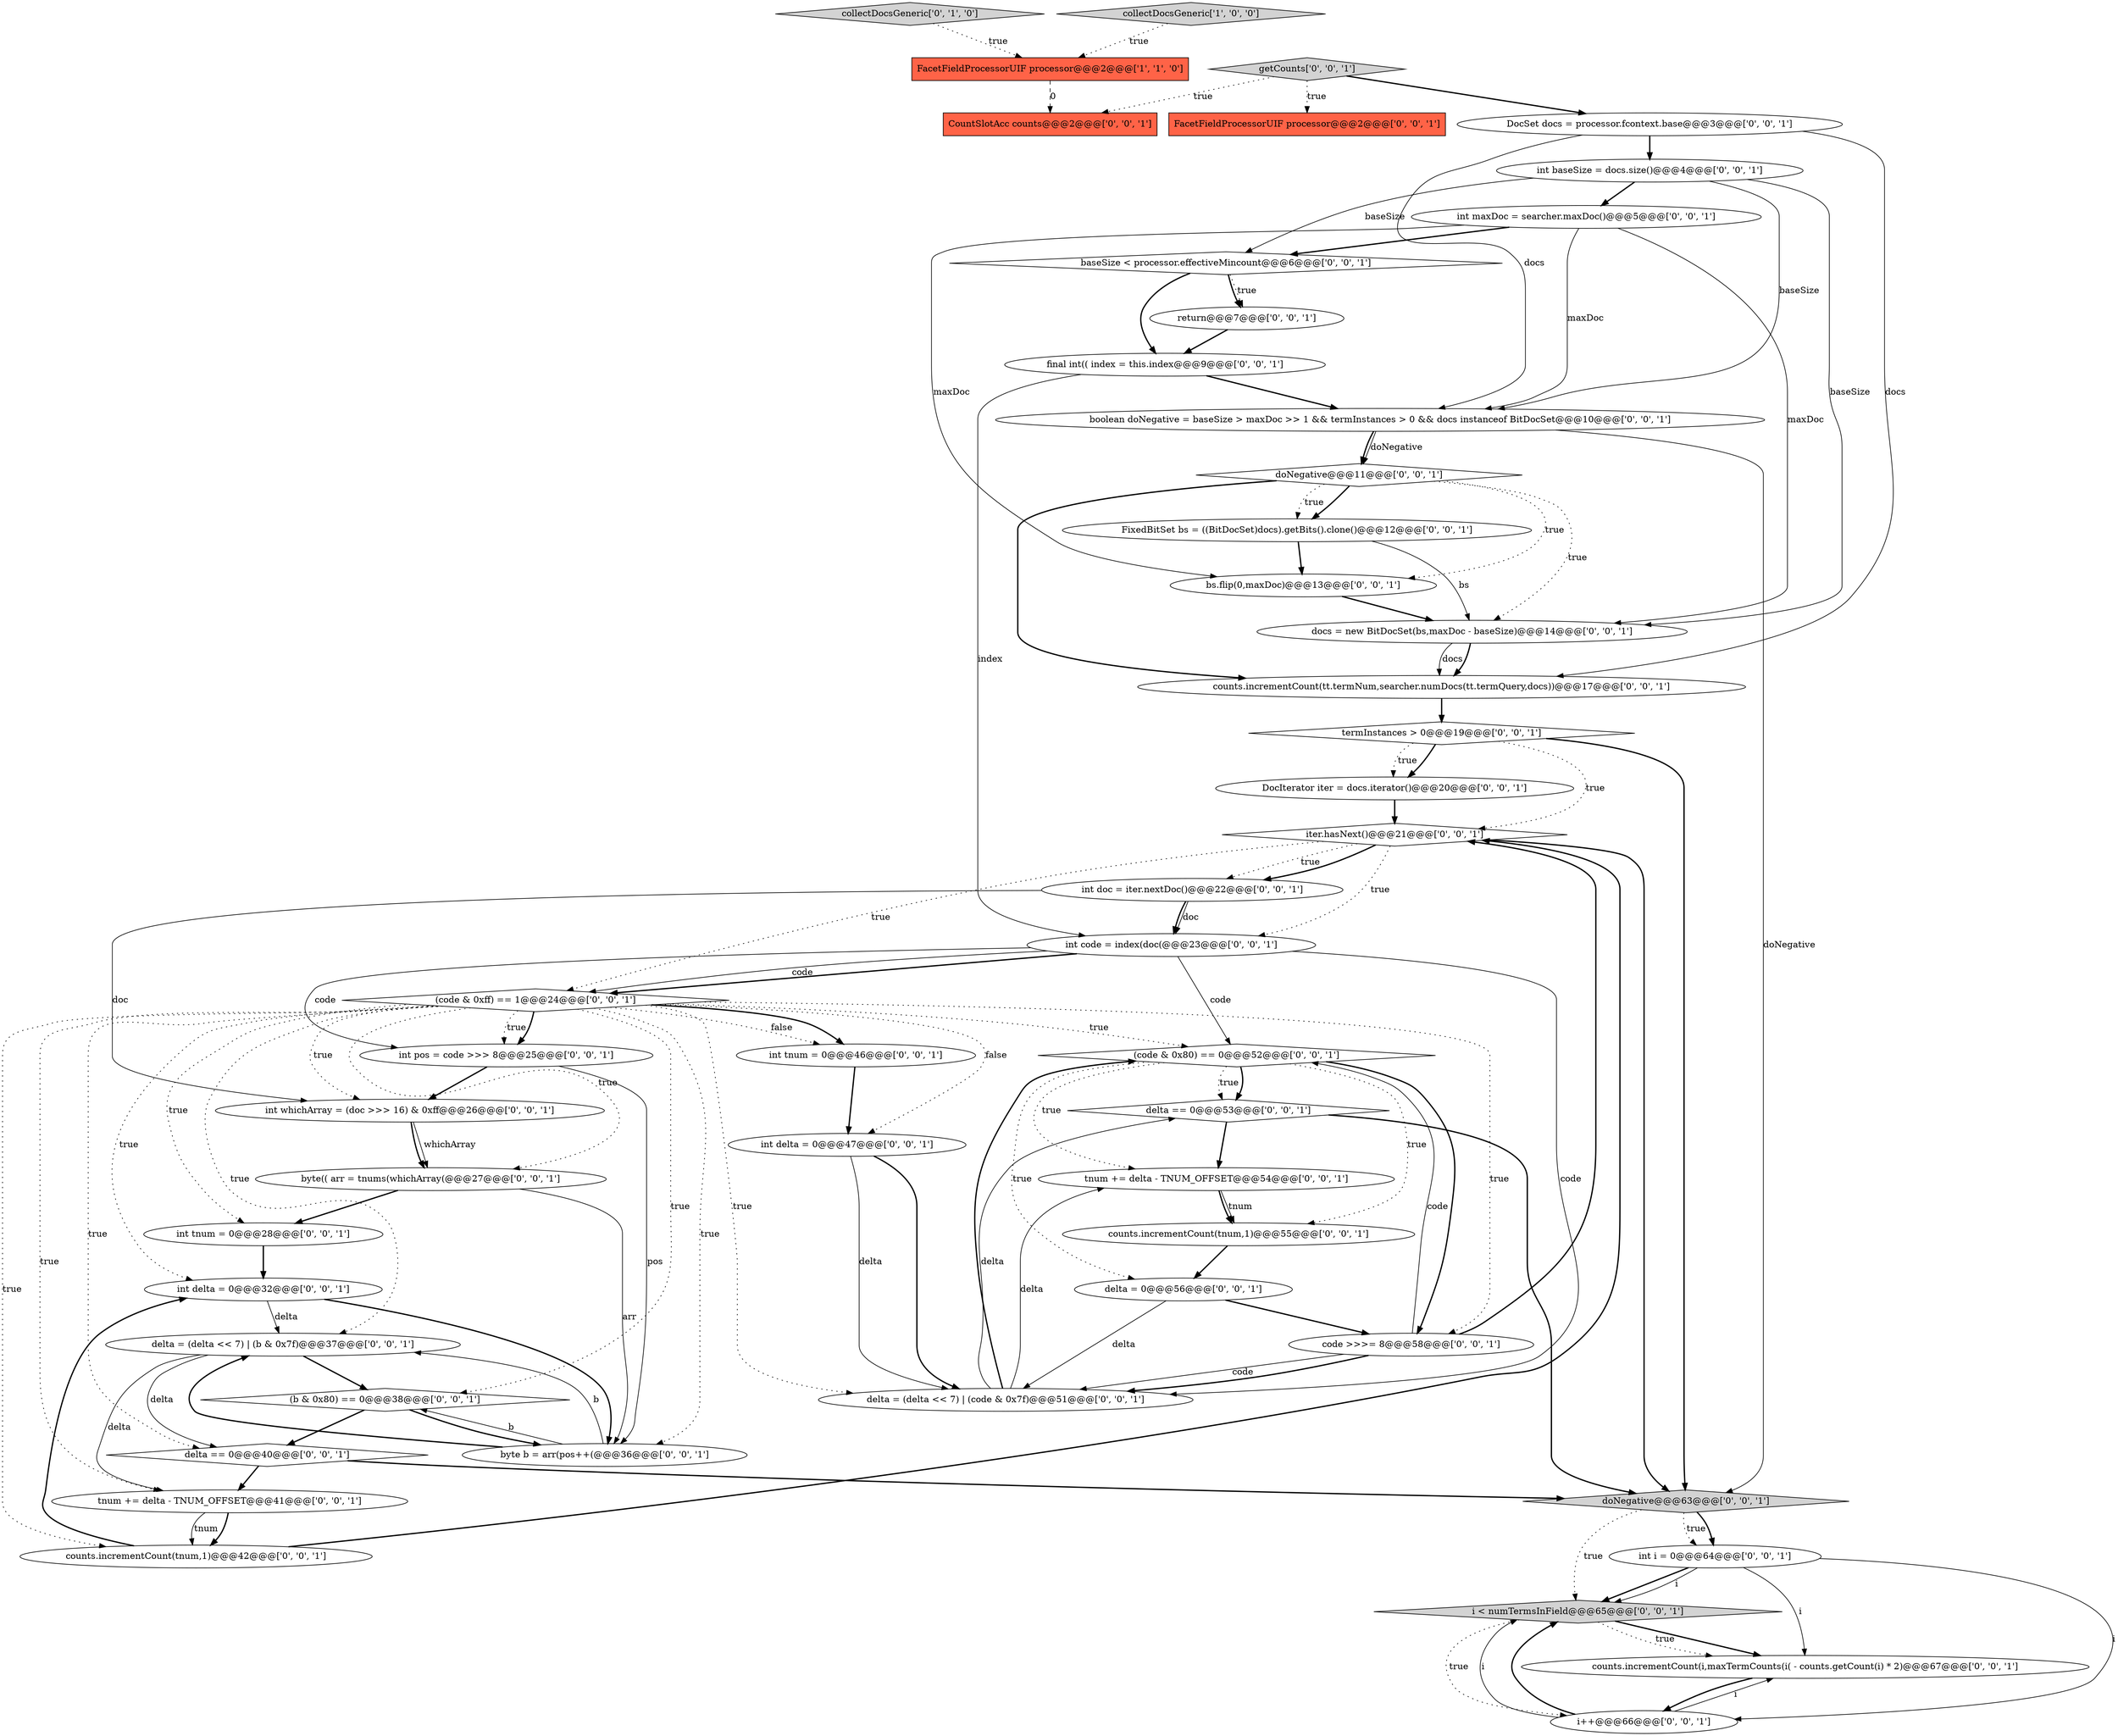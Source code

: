 digraph {
1 [style = filled, label = "FacetFieldProcessorUIF processor@@@2@@@['1', '1', '0']", fillcolor = tomato, shape = box image = "AAA0AAABBB1BBB"];
26 [style = filled, label = "delta == 0@@@53@@@['0', '0', '1']", fillcolor = white, shape = diamond image = "AAA0AAABBB3BBB"];
36 [style = filled, label = "i < numTermsInField@@@65@@@['0', '0', '1']", fillcolor = lightgray, shape = diamond image = "AAA0AAABBB3BBB"];
47 [style = filled, label = "delta = (delta << 7) | (b & 0x7f)@@@37@@@['0', '0', '1']", fillcolor = white, shape = ellipse image = "AAA0AAABBB3BBB"];
43 [style = filled, label = "counts.incrementCount(i,maxTermCounts(i( - counts.getCount(i) * 2)@@@67@@@['0', '0', '1']", fillcolor = white, shape = ellipse image = "AAA0AAABBB3BBB"];
24 [style = filled, label = "delta == 0@@@40@@@['0', '0', '1']", fillcolor = white, shape = diamond image = "AAA0AAABBB3BBB"];
28 [style = filled, label = "boolean doNegative = baseSize > maxDoc >> 1 && termInstances > 0 && docs instanceof BitDocSet@@@10@@@['0', '0', '1']", fillcolor = white, shape = ellipse image = "AAA0AAABBB3BBB"];
13 [style = filled, label = "int tnum = 0@@@46@@@['0', '0', '1']", fillcolor = white, shape = ellipse image = "AAA0AAABBB3BBB"];
18 [style = filled, label = "baseSize < processor.effectiveMincount@@@6@@@['0', '0', '1']", fillcolor = white, shape = diamond image = "AAA0AAABBB3BBB"];
22 [style = filled, label = "counts.incrementCount(tnum,1)@@@42@@@['0', '0', '1']", fillcolor = white, shape = ellipse image = "AAA0AAABBB3BBB"];
15 [style = filled, label = "tnum += delta - TNUM_OFFSET@@@54@@@['0', '0', '1']", fillcolor = white, shape = ellipse image = "AAA0AAABBB3BBB"];
38 [style = filled, label = "int maxDoc = searcher.maxDoc()@@@5@@@['0', '0', '1']", fillcolor = white, shape = ellipse image = "AAA0AAABBB3BBB"];
29 [style = filled, label = "getCounts['0', '0', '1']", fillcolor = lightgray, shape = diamond image = "AAA0AAABBB3BBB"];
32 [style = filled, label = "bs.flip(0,maxDoc)@@@13@@@['0', '0', '1']", fillcolor = white, shape = ellipse image = "AAA0AAABBB3BBB"];
39 [style = filled, label = "counts.incrementCount(tt.termNum,searcher.numDocs(tt.termQuery,docs))@@@17@@@['0', '0', '1']", fillcolor = white, shape = ellipse image = "AAA0AAABBB3BBB"];
25 [style = filled, label = "int delta = 0@@@47@@@['0', '0', '1']", fillcolor = white, shape = ellipse image = "AAA0AAABBB3BBB"];
16 [style = filled, label = "int code = index(doc(@@@23@@@['0', '0', '1']", fillcolor = white, shape = ellipse image = "AAA0AAABBB3BBB"];
5 [style = filled, label = "int delta = 0@@@32@@@['0', '0', '1']", fillcolor = white, shape = ellipse image = "AAA0AAABBB3BBB"];
9 [style = filled, label = "tnum += delta - TNUM_OFFSET@@@41@@@['0', '0', '1']", fillcolor = white, shape = ellipse image = "AAA0AAABBB3BBB"];
41 [style = filled, label = "(code & 0x80) == 0@@@52@@@['0', '0', '1']", fillcolor = white, shape = diamond image = "AAA0AAABBB3BBB"];
23 [style = filled, label = "docs = new BitDocSet(bs,maxDoc - baseSize)@@@14@@@['0', '0', '1']", fillcolor = white, shape = ellipse image = "AAA0AAABBB3BBB"];
2 [style = filled, label = "collectDocsGeneric['0', '1', '0']", fillcolor = lightgray, shape = diamond image = "AAA0AAABBB2BBB"];
40 [style = filled, label = "delta = (delta << 7) | (code & 0x7f)@@@51@@@['0', '0', '1']", fillcolor = white, shape = ellipse image = "AAA0AAABBB3BBB"];
6 [style = filled, label = "int doc = iter.nextDoc()@@@22@@@['0', '0', '1']", fillcolor = white, shape = ellipse image = "AAA0AAABBB3BBB"];
21 [style = filled, label = "i++@@@66@@@['0', '0', '1']", fillcolor = white, shape = ellipse image = "AAA0AAABBB3BBB"];
3 [style = filled, label = "DocIterator iter = docs.iterator()@@@20@@@['0', '0', '1']", fillcolor = white, shape = ellipse image = "AAA0AAABBB3BBB"];
45 [style = filled, label = "int whichArray = (doc >>> 16) & 0xff@@@26@@@['0', '0', '1']", fillcolor = white, shape = ellipse image = "AAA0AAABBB3BBB"];
11 [style = filled, label = "delta = 0@@@56@@@['0', '0', '1']", fillcolor = white, shape = ellipse image = "AAA0AAABBB3BBB"];
14 [style = filled, label = "int i = 0@@@64@@@['0', '0', '1']", fillcolor = white, shape = ellipse image = "AAA0AAABBB3BBB"];
30 [style = filled, label = "counts.incrementCount(tnum,1)@@@55@@@['0', '0', '1']", fillcolor = white, shape = ellipse image = "AAA0AAABBB3BBB"];
20 [style = filled, label = "DocSet docs = processor.fcontext.base@@@3@@@['0', '0', '1']", fillcolor = white, shape = ellipse image = "AAA0AAABBB3BBB"];
34 [style = filled, label = "final int(( index = this.index@@@9@@@['0', '0', '1']", fillcolor = white, shape = ellipse image = "AAA0AAABBB3BBB"];
46 [style = filled, label = "int tnum = 0@@@28@@@['0', '0', '1']", fillcolor = white, shape = ellipse image = "AAA0AAABBB3BBB"];
10 [style = filled, label = "int baseSize = docs.size()@@@4@@@['0', '0', '1']", fillcolor = white, shape = ellipse image = "AAA0AAABBB3BBB"];
12 [style = filled, label = "return@@@7@@@['0', '0', '1']", fillcolor = white, shape = ellipse image = "AAA0AAABBB3BBB"];
33 [style = filled, label = "FixedBitSet bs = ((BitDocSet)docs).getBits().clone()@@@12@@@['0', '0', '1']", fillcolor = white, shape = ellipse image = "AAA0AAABBB3BBB"];
17 [style = filled, label = "byte(( arr = tnums(whichArray(@@@27@@@['0', '0', '1']", fillcolor = white, shape = ellipse image = "AAA0AAABBB3BBB"];
27 [style = filled, label = "int pos = code >>> 8@@@25@@@['0', '0', '1']", fillcolor = white, shape = ellipse image = "AAA0AAABBB3BBB"];
37 [style = filled, label = "CountSlotAcc counts@@@2@@@['0', '0', '1']", fillcolor = tomato, shape = box image = "AAA0AAABBB3BBB"];
35 [style = filled, label = "doNegative@@@11@@@['0', '0', '1']", fillcolor = white, shape = diamond image = "AAA0AAABBB3BBB"];
42 [style = filled, label = "(b & 0x80) == 0@@@38@@@['0', '0', '1']", fillcolor = white, shape = diamond image = "AAA0AAABBB3BBB"];
48 [style = filled, label = "iter.hasNext()@@@21@@@['0', '0', '1']", fillcolor = white, shape = diamond image = "AAA0AAABBB3BBB"];
31 [style = filled, label = "doNegative@@@63@@@['0', '0', '1']", fillcolor = lightgray, shape = diamond image = "AAA0AAABBB3BBB"];
7 [style = filled, label = "FacetFieldProcessorUIF processor@@@2@@@['0', '0', '1']", fillcolor = tomato, shape = box image = "AAA0AAABBB3BBB"];
4 [style = filled, label = "(code & 0xff) == 1@@@24@@@['0', '0', '1']", fillcolor = white, shape = diamond image = "AAA0AAABBB3BBB"];
8 [style = filled, label = "code >>>= 8@@@58@@@['0', '0', '1']", fillcolor = white, shape = ellipse image = "AAA0AAABBB3BBB"];
0 [style = filled, label = "collectDocsGeneric['1', '0', '0']", fillcolor = lightgray, shape = diamond image = "AAA0AAABBB1BBB"];
19 [style = filled, label = "byte b = arr(pos++(@@@36@@@['0', '0', '1']", fillcolor = white, shape = ellipse image = "AAA0AAABBB3BBB"];
44 [style = filled, label = "termInstances > 0@@@19@@@['0', '0', '1']", fillcolor = white, shape = diamond image = "AAA0AAABBB3BBB"];
40->15 [style = solid, label="delta"];
32->23 [style = bold, label=""];
35->33 [style = bold, label=""];
20->10 [style = bold, label=""];
44->3 [style = bold, label=""];
38->23 [style = solid, label="maxDoc"];
8->48 [style = bold, label=""];
13->25 [style = bold, label=""];
35->32 [style = dotted, label="true"];
36->21 [style = dotted, label="true"];
4->17 [style = dotted, label="true"];
33->32 [style = bold, label=""];
41->15 [style = dotted, label="true"];
31->14 [style = dotted, label="true"];
4->27 [style = dotted, label="true"];
41->30 [style = dotted, label="true"];
4->5 [style = dotted, label="true"];
4->25 [style = dotted, label="false"];
4->9 [style = dotted, label="true"];
10->38 [style = bold, label=""];
46->5 [style = bold, label=""];
35->23 [style = dotted, label="true"];
22->48 [style = bold, label=""];
38->32 [style = solid, label="maxDoc"];
10->23 [style = solid, label="baseSize"];
0->1 [style = dotted, label="true"];
14->43 [style = solid, label="i"];
16->4 [style = bold, label=""];
34->28 [style = bold, label=""];
19->42 [style = solid, label="b"];
38->18 [style = bold, label=""];
44->31 [style = bold, label=""];
21->36 [style = solid, label="i"];
12->34 [style = bold, label=""];
11->40 [style = solid, label="delta"];
6->16 [style = solid, label="doc"];
20->28 [style = solid, label="docs"];
2->1 [style = dotted, label="true"];
4->19 [style = dotted, label="true"];
4->46 [style = dotted, label="true"];
1->37 [style = dashed, label="0"];
10->28 [style = solid, label="baseSize"];
48->6 [style = dotted, label="true"];
8->41 [style = solid, label="code"];
21->36 [style = bold, label=""];
40->26 [style = solid, label="delta"];
27->45 [style = bold, label=""];
31->14 [style = bold, label=""];
16->40 [style = solid, label="code"];
39->44 [style = bold, label=""];
14->36 [style = bold, label=""];
14->21 [style = solid, label="i"];
4->41 [style = dotted, label="true"];
15->30 [style = bold, label=""];
5->19 [style = bold, label=""];
4->40 [style = dotted, label="true"];
31->36 [style = dotted, label="true"];
42->24 [style = bold, label=""];
16->27 [style = solid, label="code"];
47->24 [style = solid, label="delta"];
36->43 [style = bold, label=""];
20->39 [style = solid, label="docs"];
16->41 [style = solid, label="code"];
4->27 [style = bold, label=""];
5->47 [style = solid, label="delta"];
4->24 [style = dotted, label="true"];
23->39 [style = solid, label="docs"];
45->17 [style = solid, label="whichArray"];
27->19 [style = solid, label="pos"];
17->19 [style = solid, label="arr"];
4->45 [style = dotted, label="true"];
6->16 [style = bold, label=""];
19->47 [style = bold, label=""];
44->48 [style = dotted, label="true"];
41->26 [style = bold, label=""];
26->15 [style = bold, label=""];
48->6 [style = bold, label=""];
40->41 [style = bold, label=""];
24->31 [style = bold, label=""];
29->7 [style = dotted, label="true"];
6->45 [style = solid, label="doc"];
11->8 [style = bold, label=""];
42->19 [style = bold, label=""];
16->4 [style = solid, label="code"];
44->3 [style = dotted, label="true"];
41->8 [style = bold, label=""];
3->48 [style = bold, label=""];
18->34 [style = bold, label=""];
24->9 [style = bold, label=""];
8->40 [style = solid, label="code"];
4->13 [style = bold, label=""];
8->40 [style = bold, label=""];
25->40 [style = bold, label=""];
4->22 [style = dotted, label="true"];
29->20 [style = bold, label=""];
28->35 [style = solid, label="doNegative"];
47->42 [style = bold, label=""];
9->22 [style = bold, label=""];
29->37 [style = dotted, label="true"];
22->5 [style = bold, label=""];
28->35 [style = bold, label=""];
21->43 [style = solid, label="i"];
4->47 [style = dotted, label="true"];
35->33 [style = dotted, label="true"];
19->47 [style = solid, label="b"];
26->31 [style = bold, label=""];
23->39 [style = bold, label=""];
30->11 [style = bold, label=""];
4->42 [style = dotted, label="true"];
41->11 [style = dotted, label="true"];
14->36 [style = solid, label="i"];
35->39 [style = bold, label=""];
18->12 [style = dotted, label="true"];
48->31 [style = bold, label=""];
4->8 [style = dotted, label="true"];
10->18 [style = solid, label="baseSize"];
34->16 [style = solid, label="index"];
43->21 [style = bold, label=""];
38->28 [style = solid, label="maxDoc"];
9->22 [style = solid, label="tnum"];
41->26 [style = dotted, label="true"];
15->30 [style = solid, label="tnum"];
4->13 [style = dotted, label="false"];
48->4 [style = dotted, label="true"];
45->17 [style = bold, label=""];
36->43 [style = dotted, label="true"];
33->23 [style = solid, label="bs"];
47->9 [style = solid, label="delta"];
18->12 [style = bold, label=""];
48->16 [style = dotted, label="true"];
28->31 [style = solid, label="doNegative"];
17->46 [style = bold, label=""];
25->40 [style = solid, label="delta"];
}
